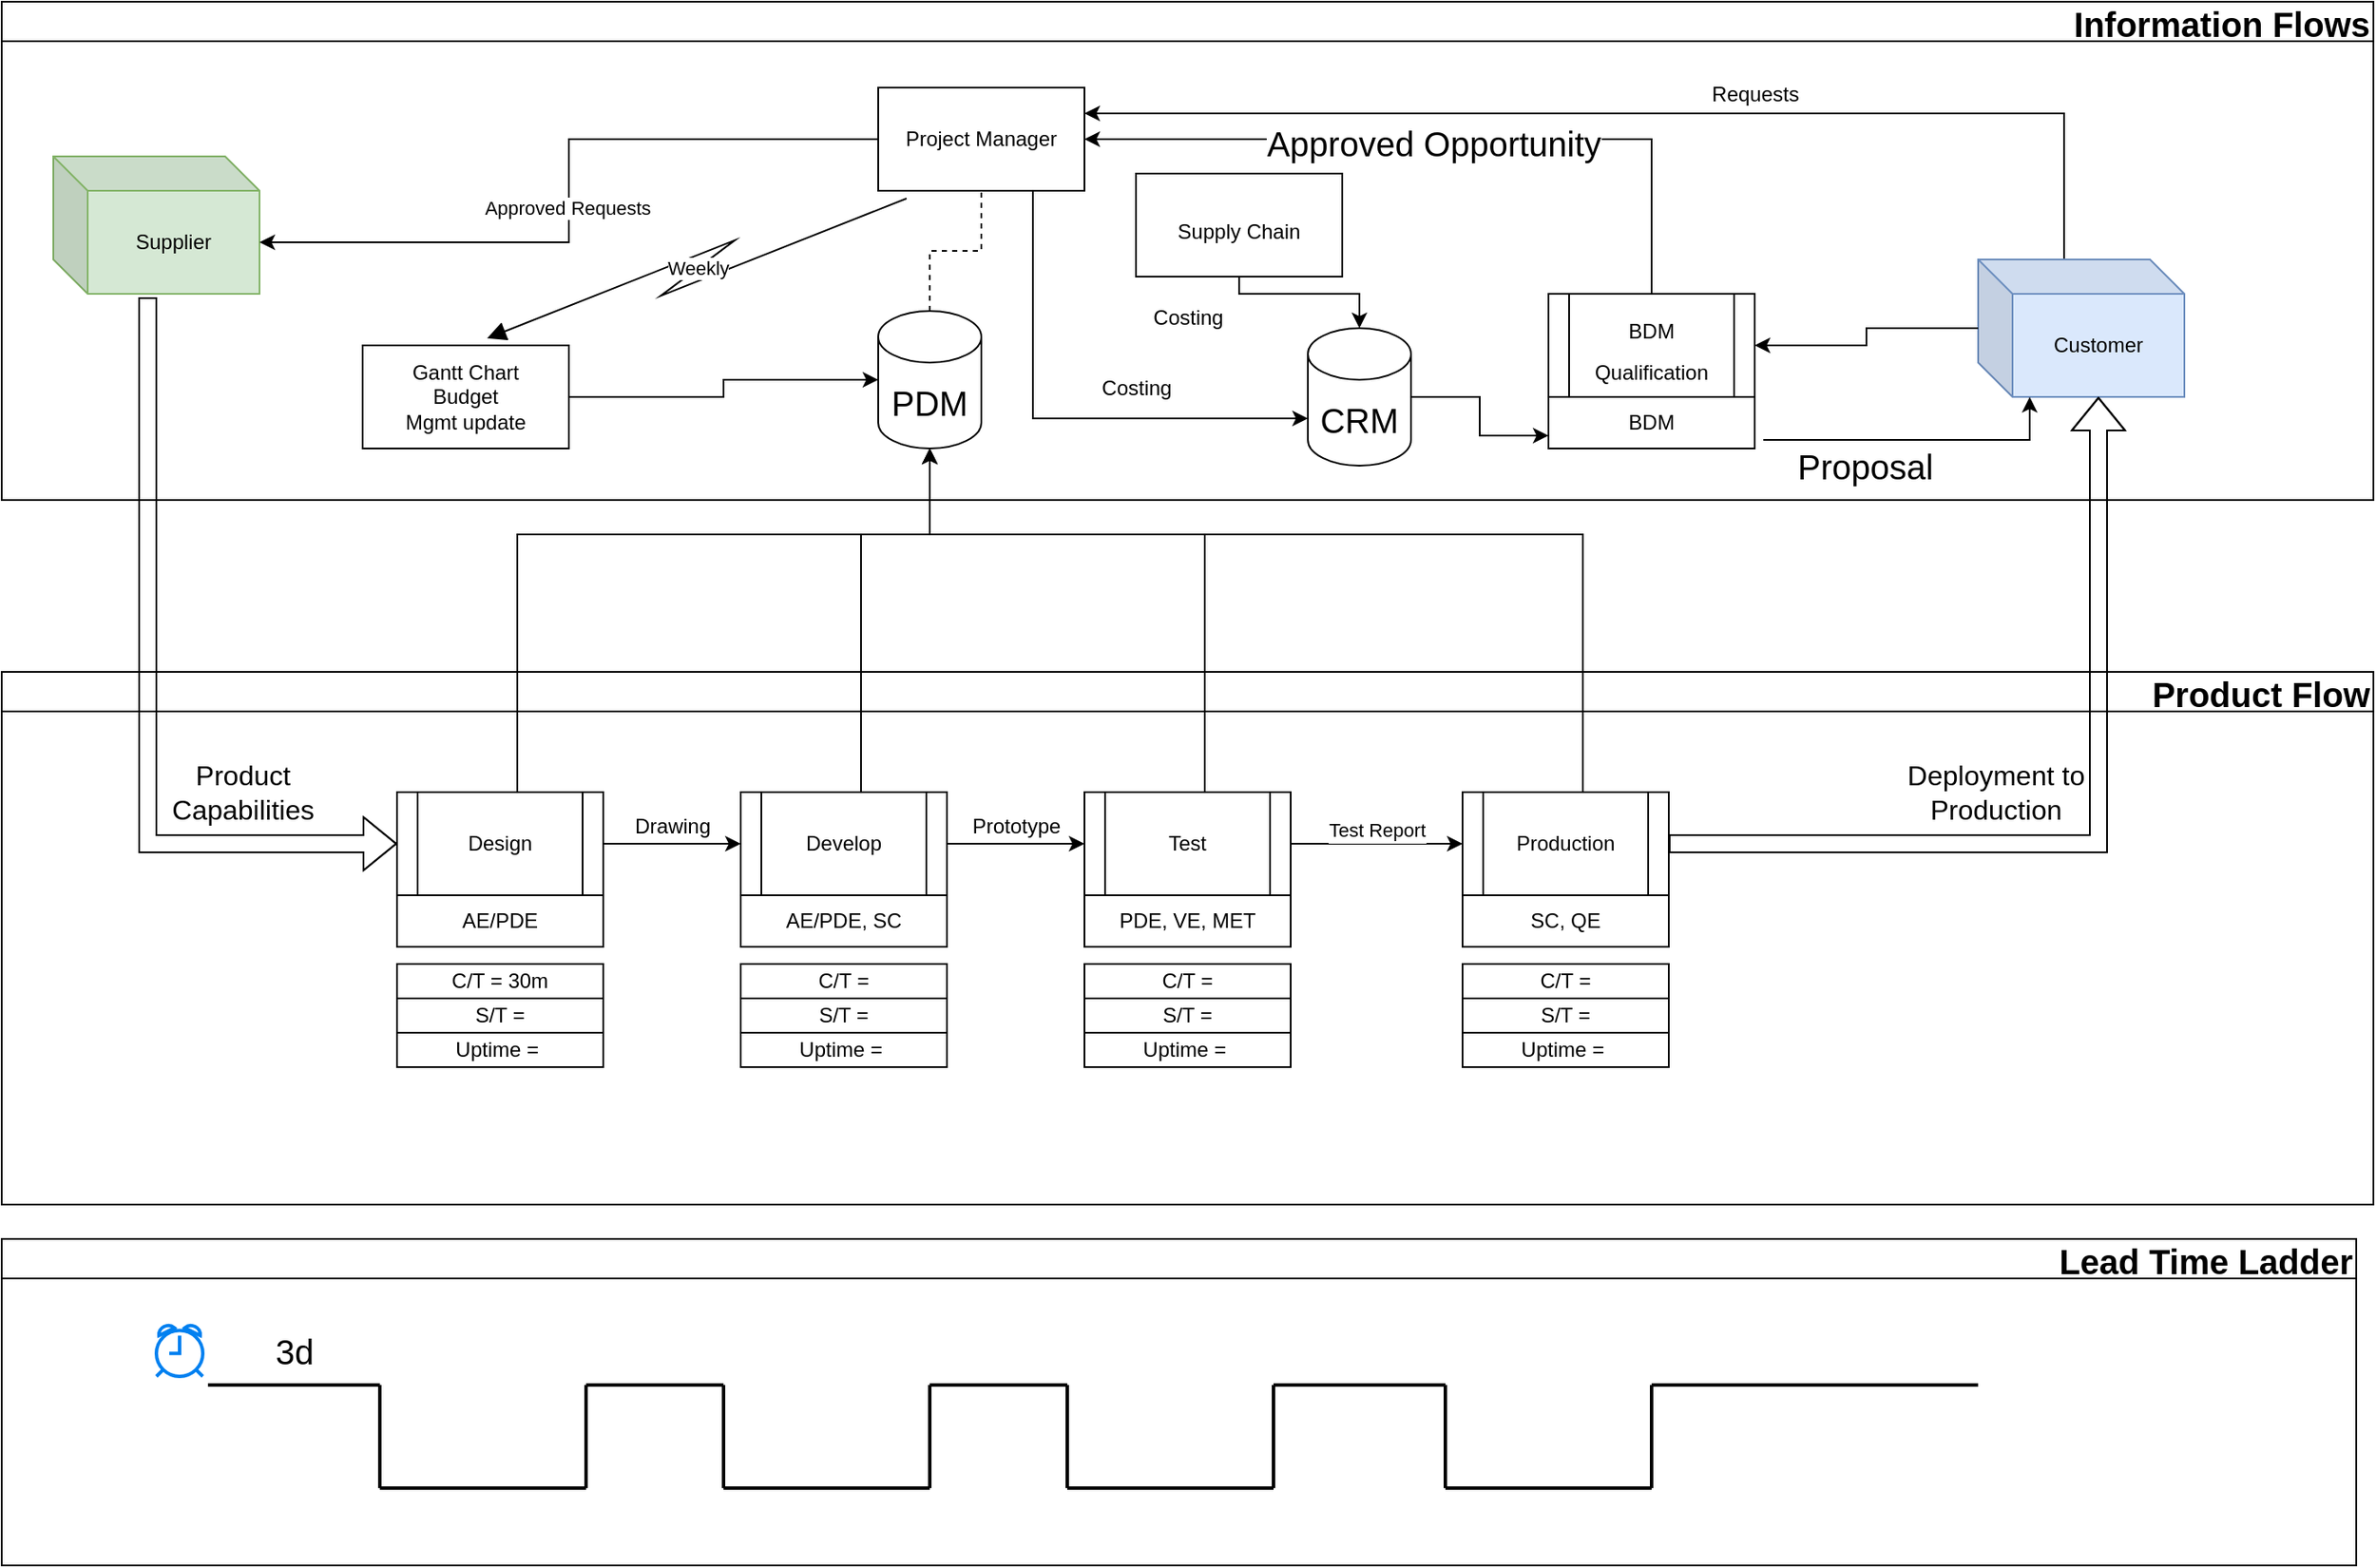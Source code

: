 <mxfile version="14.6.10" type="github">
  <diagram id="kgpKYQtTHZ0yAKxKKP6v" name="Page-1">
    <mxGraphModel dx="2523" dy="934" grid="1" gridSize="10" guides="1" tooltips="1" connect="1" arrows="1" fold="1" page="1" pageScale="1" pageWidth="850" pageHeight="1100" math="0" shadow="0">
      <root>
        <mxCell id="0" />
        <mxCell id="1" parent="0" />
        <mxCell id="0U-KoFeszgr7jK1-Ih7c-1" value="Information Flows" style="swimlane;align=right;fontSize=20;" vertex="1" parent="1">
          <mxGeometry x="-600" y="40" width="1380" height="290" as="geometry">
            <mxRectangle x="-600" y="40" width="140" height="23" as="alternateBounds" />
          </mxGeometry>
        </mxCell>
        <mxCell id="0U-KoFeszgr7jK1-Ih7c-144" style="edgeStyle=orthogonalEdgeStyle;rounded=0;orthogonalLoop=1;jettySize=auto;html=1;entryX=1;entryY=0.25;entryDx=0;entryDy=0;fontSize=20;" edge="1" parent="0U-KoFeszgr7jK1-Ih7c-1" source="0U-KoFeszgr7jK1-Ih7c-6" target="0U-KoFeszgr7jK1-Ih7c-42">
          <mxGeometry relative="1" as="geometry">
            <Array as="points">
              <mxPoint x="1200" y="65" />
            </Array>
          </mxGeometry>
        </mxCell>
        <mxCell id="0U-KoFeszgr7jK1-Ih7c-145" value="&lt;font style=&quot;font-size: 12px&quot;&gt;Requests&lt;/font&gt;" style="edgeLabel;html=1;align=center;verticalAlign=middle;resizable=0;points=[];fontSize=20;" vertex="1" connectable="0" parent="0U-KoFeszgr7jK1-Ih7c-144">
          <mxGeometry x="-0.193" y="-3" relative="1" as="geometry">
            <mxPoint x="-1" y="-12" as="offset" />
          </mxGeometry>
        </mxCell>
        <mxCell id="0U-KoFeszgr7jK1-Ih7c-6" value="Customer" style="shape=cube;whiteSpace=wrap;html=1;boundedLbl=1;backgroundOutline=1;darkOpacity=0.05;darkOpacity2=0.1;fillColor=#dae8fc;strokeColor=#6c8ebf;" vertex="1" parent="0U-KoFeszgr7jK1-Ih7c-1">
          <mxGeometry x="1150" y="150" width="120" height="80" as="geometry" />
        </mxCell>
        <mxCell id="0U-KoFeszgr7jK1-Ih7c-9" value="Supplier" style="shape=cube;whiteSpace=wrap;html=1;boundedLbl=1;backgroundOutline=1;darkOpacity=0.05;darkOpacity2=0.1;fillColor=#d5e8d4;strokeColor=#82b366;" vertex="1" parent="0U-KoFeszgr7jK1-Ih7c-1">
          <mxGeometry x="30" y="90" width="120" height="80" as="geometry" />
        </mxCell>
        <mxCell id="0U-KoFeszgr7jK1-Ih7c-45" style="edgeStyle=orthogonalEdgeStyle;rounded=0;orthogonalLoop=1;jettySize=auto;html=1;entryX=0;entryY=0;entryDx=120;entryDy=50;entryPerimeter=0;" edge="1" parent="0U-KoFeszgr7jK1-Ih7c-1" source="0U-KoFeszgr7jK1-Ih7c-42" target="0U-KoFeszgr7jK1-Ih7c-9">
          <mxGeometry relative="1" as="geometry" />
        </mxCell>
        <mxCell id="0U-KoFeszgr7jK1-Ih7c-46" value="Approved Requests" style="edgeLabel;html=1;align=center;verticalAlign=middle;resizable=0;points=[];" vertex="1" connectable="0" parent="0U-KoFeszgr7jK1-Ih7c-45">
          <mxGeometry x="0.048" y="-1" relative="1" as="geometry">
            <mxPoint as="offset" />
          </mxGeometry>
        </mxCell>
        <mxCell id="0U-KoFeszgr7jK1-Ih7c-149" style="edgeStyle=orthogonalEdgeStyle;rounded=0;orthogonalLoop=1;jettySize=auto;html=1;exitX=0.75;exitY=1;exitDx=0;exitDy=0;entryX=0;entryY=0;entryDx=0;entryDy=52.5;entryPerimeter=0;fontSize=20;" edge="1" parent="0U-KoFeszgr7jK1-Ih7c-1" source="0U-KoFeszgr7jK1-Ih7c-42" target="0U-KoFeszgr7jK1-Ih7c-141">
          <mxGeometry relative="1" as="geometry" />
        </mxCell>
        <mxCell id="0U-KoFeszgr7jK1-Ih7c-150" value="&lt;font style=&quot;font-size: 12px&quot;&gt;Costing&lt;/font&gt;" style="edgeLabel;html=1;align=center;verticalAlign=middle;resizable=0;points=[];fontSize=20;" vertex="1" connectable="0" parent="0U-KoFeszgr7jK1-Ih7c-149">
          <mxGeometry x="0.2" y="2" relative="1" as="geometry">
            <mxPoint x="17" y="-20" as="offset" />
          </mxGeometry>
        </mxCell>
        <mxCell id="0U-KoFeszgr7jK1-Ih7c-42" value="Project Manager" style="rounded=0;whiteSpace=wrap;html=1;" vertex="1" parent="0U-KoFeszgr7jK1-Ih7c-1">
          <mxGeometry x="510" y="50" width="120" height="60" as="geometry" />
        </mxCell>
        <mxCell id="0U-KoFeszgr7jK1-Ih7c-130" style="edgeStyle=orthogonalEdgeStyle;rounded=0;orthogonalLoop=1;jettySize=auto;html=1;fontSize=20;" edge="1" parent="0U-KoFeszgr7jK1-Ih7c-1" source="0U-KoFeszgr7jK1-Ih7c-48" target="0U-KoFeszgr7jK1-Ih7c-129">
          <mxGeometry relative="1" as="geometry" />
        </mxCell>
        <mxCell id="0U-KoFeszgr7jK1-Ih7c-48" value="Gantt Chart&lt;br&gt;Budget&lt;br&gt;Mgmt update" style="rounded=0;whiteSpace=wrap;html=1;" vertex="1" parent="0U-KoFeszgr7jK1-Ih7c-1">
          <mxGeometry x="210" y="200" width="120" height="60" as="geometry" />
        </mxCell>
        <mxCell id="0U-KoFeszgr7jK1-Ih7c-62" value="Weekly" style="shape=mxgraph.lean_mapping.electronic_info_flow_edge;html=1;rounded=0;edgeStyle=orthogonalEdgeStyle;exitX=0.25;exitY=1;exitDx=0;exitDy=0;" edge="1" parent="0U-KoFeszgr7jK1-Ih7c-1" source="0U-KoFeszgr7jK1-Ih7c-42" target="0U-KoFeszgr7jK1-Ih7c-48">
          <mxGeometry width="100" height="100" relative="1" as="geometry">
            <mxPoint x="670" y="370" as="sourcePoint" />
            <mxPoint x="770" y="270" as="targetPoint" />
          </mxGeometry>
        </mxCell>
        <mxCell id="0U-KoFeszgr7jK1-Ih7c-65" value="" style="endArrow=none;dashed=1;html=1;rounded=0;edgeStyle=orthogonalEdgeStyle;entryX=0.5;entryY=1;entryDx=0;entryDy=0;exitX=0.5;exitY=0;exitDx=0;exitDy=0;exitPerimeter=0;" edge="1" parent="0U-KoFeszgr7jK1-Ih7c-1" source="0U-KoFeszgr7jK1-Ih7c-129" target="0U-KoFeszgr7jK1-Ih7c-42">
          <mxGeometry width="50" height="50" relative="1" as="geometry">
            <mxPoint x="570" y="200" as="sourcePoint" />
            <mxPoint x="740" y="290" as="targetPoint" />
          </mxGeometry>
        </mxCell>
        <mxCell id="0U-KoFeszgr7jK1-Ih7c-129" value="PDM" style="shape=cylinder3;whiteSpace=wrap;html=1;boundedLbl=1;backgroundOutline=1;size=15;fontSize=20;align=center;" vertex="1" parent="0U-KoFeszgr7jK1-Ih7c-1">
          <mxGeometry x="510" y="180" width="60" height="80" as="geometry" />
        </mxCell>
        <mxCell id="0U-KoFeszgr7jK1-Ih7c-142" style="edgeStyle=orthogonalEdgeStyle;rounded=0;orthogonalLoop=1;jettySize=auto;html=1;exitX=0.5;exitY=0;exitDx=0;exitDy=0;entryX=1;entryY=0.5;entryDx=0;entryDy=0;fontSize=20;" edge="1" parent="0U-KoFeszgr7jK1-Ih7c-1" source="0U-KoFeszgr7jK1-Ih7c-134" target="0U-KoFeszgr7jK1-Ih7c-42">
          <mxGeometry relative="1" as="geometry" />
        </mxCell>
        <mxCell id="0U-KoFeszgr7jK1-Ih7c-143" value="Approved Opportunity" style="edgeLabel;html=1;align=center;verticalAlign=middle;resizable=0;points=[];fontSize=20;" vertex="1" connectable="0" parent="0U-KoFeszgr7jK1-Ih7c-142">
          <mxGeometry x="0.033" y="2" relative="1" as="geometry">
            <mxPoint as="offset" />
          </mxGeometry>
        </mxCell>
        <mxCell id="0U-KoFeszgr7jK1-Ih7c-134" value="&lt;font style=&quot;font-size: 12px&quot;&gt;BDM Qualification&lt;/font&gt;" style="shape=process;whiteSpace=wrap;html=1;backgroundOutline=1;fontSize=20;align=center;" vertex="1" parent="0U-KoFeszgr7jK1-Ih7c-1">
          <mxGeometry x="900" y="170" width="120" height="60" as="geometry" />
        </mxCell>
        <mxCell id="0U-KoFeszgr7jK1-Ih7c-132" style="edgeStyle=orthogonalEdgeStyle;rounded=0;orthogonalLoop=1;jettySize=auto;html=1;fontSize=20;entryX=1;entryY=0.5;entryDx=0;entryDy=0;" edge="1" parent="0U-KoFeszgr7jK1-Ih7c-1" source="0U-KoFeszgr7jK1-Ih7c-6" target="0U-KoFeszgr7jK1-Ih7c-134">
          <mxGeometry relative="1" as="geometry">
            <mxPoint x="960" y="190" as="targetPoint" />
          </mxGeometry>
        </mxCell>
        <mxCell id="0U-KoFeszgr7jK1-Ih7c-135" value="BDM" style="rounded=0;whiteSpace=wrap;html=1;" vertex="1" parent="0U-KoFeszgr7jK1-Ih7c-1">
          <mxGeometry x="900" y="230" width="120" height="30" as="geometry" />
        </mxCell>
        <mxCell id="0U-KoFeszgr7jK1-Ih7c-151" style="edgeStyle=orthogonalEdgeStyle;rounded=0;orthogonalLoop=1;jettySize=auto;html=1;exitX=1;exitY=0.5;exitDx=0;exitDy=0;exitPerimeter=0;entryX=0;entryY=0.75;entryDx=0;entryDy=0;fontSize=20;" edge="1" parent="0U-KoFeszgr7jK1-Ih7c-1" source="0U-KoFeszgr7jK1-Ih7c-141" target="0U-KoFeszgr7jK1-Ih7c-135">
          <mxGeometry relative="1" as="geometry" />
        </mxCell>
        <mxCell id="0U-KoFeszgr7jK1-Ih7c-141" value="CRM" style="shape=cylinder3;whiteSpace=wrap;html=1;boundedLbl=1;backgroundOutline=1;size=15;fontSize=20;align=center;" vertex="1" parent="0U-KoFeszgr7jK1-Ih7c-1">
          <mxGeometry x="760" y="190" width="60" height="80" as="geometry" />
        </mxCell>
        <mxCell id="0U-KoFeszgr7jK1-Ih7c-147" style="edgeStyle=orthogonalEdgeStyle;rounded=0;orthogonalLoop=1;jettySize=auto;html=1;fontSize=20;" edge="1" parent="0U-KoFeszgr7jK1-Ih7c-1" source="0U-KoFeszgr7jK1-Ih7c-146" target="0U-KoFeszgr7jK1-Ih7c-141">
          <mxGeometry relative="1" as="geometry">
            <Array as="points">
              <mxPoint x="720" y="170" />
              <mxPoint x="790" y="170" />
            </Array>
          </mxGeometry>
        </mxCell>
        <mxCell id="0U-KoFeszgr7jK1-Ih7c-148" value="&lt;font style=&quot;font-size: 12px&quot;&gt;Costing&lt;/font&gt;" style="edgeLabel;html=1;align=center;verticalAlign=middle;resizable=0;points=[];fontSize=20;" vertex="1" connectable="0" parent="0U-KoFeszgr7jK1-Ih7c-147">
          <mxGeometry x="-0.36" y="-4" relative="1" as="geometry">
            <mxPoint x="-52" y="6" as="offset" />
          </mxGeometry>
        </mxCell>
        <mxCell id="0U-KoFeszgr7jK1-Ih7c-146" value="&lt;font style=&quot;font-size: 12px&quot;&gt;Supply Chain&lt;/font&gt;" style="rounded=0;whiteSpace=wrap;html=1;fontSize=20;align=center;" vertex="1" parent="0U-KoFeszgr7jK1-Ih7c-1">
          <mxGeometry x="660" y="100" width="120" height="60" as="geometry" />
        </mxCell>
        <mxCell id="0U-KoFeszgr7jK1-Ih7c-152" style="edgeStyle=orthogonalEdgeStyle;rounded=0;orthogonalLoop=1;jettySize=auto;html=1;fontSize=20;" edge="1" parent="0U-KoFeszgr7jK1-Ih7c-1" target="0U-KoFeszgr7jK1-Ih7c-6">
          <mxGeometry relative="1" as="geometry">
            <mxPoint x="1025" y="255" as="sourcePoint" />
            <mxPoint x="1095" y="230" as="targetPoint" />
            <Array as="points">
              <mxPoint x="1180" y="255" />
            </Array>
          </mxGeometry>
        </mxCell>
        <mxCell id="0U-KoFeszgr7jK1-Ih7c-153" value="Proposal" style="edgeLabel;html=1;align=center;verticalAlign=middle;resizable=0;points=[];fontSize=20;" vertex="1" connectable="0" parent="0U-KoFeszgr7jK1-Ih7c-152">
          <mxGeometry x="-0.347" y="-1" relative="1" as="geometry">
            <mxPoint y="14" as="offset" />
          </mxGeometry>
        </mxCell>
        <mxCell id="0U-KoFeszgr7jK1-Ih7c-35" value="Product Flow" style="swimlane;align=right;fontSize=20;" vertex="1" parent="1">
          <mxGeometry x="-600" y="430" width="1380" height="310" as="geometry" />
        </mxCell>
        <mxCell id="0U-KoFeszgr7jK1-Ih7c-84" style="edgeStyle=orthogonalEdgeStyle;rounded=0;orthogonalLoop=1;jettySize=auto;html=1;entryX=0;entryY=0.5;entryDx=0;entryDy=0;fontSize=12;" edge="1" parent="0U-KoFeszgr7jK1-Ih7c-35" source="0U-KoFeszgr7jK1-Ih7c-49" target="0U-KoFeszgr7jK1-Ih7c-50">
          <mxGeometry relative="1" as="geometry" />
        </mxCell>
        <mxCell id="0U-KoFeszgr7jK1-Ih7c-85" value="Drawing" style="edgeLabel;html=1;align=center;verticalAlign=middle;resizable=0;points=[];fontSize=12;" vertex="1" connectable="0" parent="0U-KoFeszgr7jK1-Ih7c-84">
          <mxGeometry x="-0.232" y="-2" relative="1" as="geometry">
            <mxPoint x="9" y="-12" as="offset" />
          </mxGeometry>
        </mxCell>
        <mxCell id="0U-KoFeszgr7jK1-Ih7c-49" value="Design" style="shape=process;whiteSpace=wrap;html=1;backgroundOutline=1;" vertex="1" parent="0U-KoFeszgr7jK1-Ih7c-35">
          <mxGeometry x="230" y="70" width="120" height="60" as="geometry" />
        </mxCell>
        <mxCell id="0U-KoFeszgr7jK1-Ih7c-82" style="edgeStyle=orthogonalEdgeStyle;rounded=0;orthogonalLoop=1;jettySize=auto;html=1;entryX=0;entryY=0.5;entryDx=0;entryDy=0;fontSize=16;" edge="1" parent="0U-KoFeszgr7jK1-Ih7c-35" source="0U-KoFeszgr7jK1-Ih7c-50" target="0U-KoFeszgr7jK1-Ih7c-51">
          <mxGeometry relative="1" as="geometry" />
        </mxCell>
        <mxCell id="0U-KoFeszgr7jK1-Ih7c-83" value="Prototype" style="edgeLabel;html=1;align=center;verticalAlign=middle;resizable=0;points=[];fontSize=12;" vertex="1" connectable="0" parent="0U-KoFeszgr7jK1-Ih7c-82">
          <mxGeometry x="-0.289" y="1" relative="1" as="geometry">
            <mxPoint x="11" y="-9" as="offset" />
          </mxGeometry>
        </mxCell>
        <mxCell id="0U-KoFeszgr7jK1-Ih7c-50" value="Develop" style="shape=process;whiteSpace=wrap;html=1;backgroundOutline=1;" vertex="1" parent="0U-KoFeszgr7jK1-Ih7c-35">
          <mxGeometry x="430" y="70" width="120" height="60" as="geometry" />
        </mxCell>
        <mxCell id="0U-KoFeszgr7jK1-Ih7c-79" style="edgeStyle=orthogonalEdgeStyle;rounded=0;orthogonalLoop=1;jettySize=auto;html=1;entryX=0;entryY=0.5;entryDx=0;entryDy=0;fontSize=16;" edge="1" parent="0U-KoFeszgr7jK1-Ih7c-35" source="0U-KoFeszgr7jK1-Ih7c-51" target="0U-KoFeszgr7jK1-Ih7c-52">
          <mxGeometry relative="1" as="geometry" />
        </mxCell>
        <mxCell id="0U-KoFeszgr7jK1-Ih7c-81" value="&lt;font style=&quot;font-size: 11px&quot;&gt;Test Report&lt;/font&gt;" style="edgeLabel;html=1;align=center;verticalAlign=middle;resizable=0;points=[];fontSize=16;" vertex="1" connectable="0" parent="0U-KoFeszgr7jK1-Ih7c-79">
          <mxGeometry x="-0.22" y="2" relative="1" as="geometry">
            <mxPoint x="11" y="-8" as="offset" />
          </mxGeometry>
        </mxCell>
        <mxCell id="0U-KoFeszgr7jK1-Ih7c-51" value="Test" style="shape=process;whiteSpace=wrap;html=1;backgroundOutline=1;" vertex="1" parent="0U-KoFeszgr7jK1-Ih7c-35">
          <mxGeometry x="630" y="70" width="120" height="60" as="geometry" />
        </mxCell>
        <mxCell id="0U-KoFeszgr7jK1-Ih7c-52" value="Production" style="shape=process;whiteSpace=wrap;html=1;backgroundOutline=1;" vertex="1" parent="0U-KoFeszgr7jK1-Ih7c-35">
          <mxGeometry x="850" y="70" width="120" height="60" as="geometry" />
        </mxCell>
        <mxCell id="0U-KoFeszgr7jK1-Ih7c-70" value="AE/PDE" style="rounded=0;whiteSpace=wrap;html=1;" vertex="1" parent="0U-KoFeszgr7jK1-Ih7c-35">
          <mxGeometry x="230" y="130" width="120" height="30" as="geometry" />
        </mxCell>
        <mxCell id="0U-KoFeszgr7jK1-Ih7c-71" value="AE/PDE, SC" style="rounded=0;whiteSpace=wrap;html=1;" vertex="1" parent="0U-KoFeszgr7jK1-Ih7c-35">
          <mxGeometry x="430" y="130" width="120" height="30" as="geometry" />
        </mxCell>
        <mxCell id="0U-KoFeszgr7jK1-Ih7c-72" value="PDE, VE, MET" style="rounded=0;whiteSpace=wrap;html=1;" vertex="1" parent="0U-KoFeszgr7jK1-Ih7c-35">
          <mxGeometry x="630" y="130" width="120" height="30" as="geometry" />
        </mxCell>
        <mxCell id="0U-KoFeszgr7jK1-Ih7c-73" value="SC, QE" style="rounded=0;whiteSpace=wrap;html=1;" vertex="1" parent="0U-KoFeszgr7jK1-Ih7c-35">
          <mxGeometry x="850" y="130" width="120" height="30" as="geometry" />
        </mxCell>
        <mxCell id="0U-KoFeszgr7jK1-Ih7c-117" value="C/T = 30m" style="rounded=0;whiteSpace=wrap;html=1;" vertex="1" parent="0U-KoFeszgr7jK1-Ih7c-35">
          <mxGeometry x="230" y="170" width="120" height="20" as="geometry" />
        </mxCell>
        <mxCell id="0U-KoFeszgr7jK1-Ih7c-118" value="S/T =" style="rounded=0;whiteSpace=wrap;html=1;" vertex="1" parent="0U-KoFeszgr7jK1-Ih7c-35">
          <mxGeometry x="230" y="190" width="120" height="20" as="geometry" />
        </mxCell>
        <mxCell id="0U-KoFeszgr7jK1-Ih7c-119" value="Uptime =&amp;nbsp;" style="rounded=0;whiteSpace=wrap;html=1;" vertex="1" parent="0U-KoFeszgr7jK1-Ih7c-35">
          <mxGeometry x="230" y="210" width="120" height="20" as="geometry" />
        </mxCell>
        <mxCell id="0U-KoFeszgr7jK1-Ih7c-120" value="C/T =" style="rounded=0;whiteSpace=wrap;html=1;" vertex="1" parent="0U-KoFeszgr7jK1-Ih7c-35">
          <mxGeometry x="430" y="170" width="120" height="20" as="geometry" />
        </mxCell>
        <mxCell id="0U-KoFeszgr7jK1-Ih7c-121" value="S/T =" style="rounded=0;whiteSpace=wrap;html=1;" vertex="1" parent="0U-KoFeszgr7jK1-Ih7c-35">
          <mxGeometry x="430" y="190" width="120" height="20" as="geometry" />
        </mxCell>
        <mxCell id="0U-KoFeszgr7jK1-Ih7c-122" value="Uptime =&amp;nbsp;" style="rounded=0;whiteSpace=wrap;html=1;" vertex="1" parent="0U-KoFeszgr7jK1-Ih7c-35">
          <mxGeometry x="430" y="210" width="120" height="20" as="geometry" />
        </mxCell>
        <mxCell id="0U-KoFeszgr7jK1-Ih7c-123" value="C/T =" style="rounded=0;whiteSpace=wrap;html=1;" vertex="1" parent="0U-KoFeszgr7jK1-Ih7c-35">
          <mxGeometry x="630" y="170" width="120" height="20" as="geometry" />
        </mxCell>
        <mxCell id="0U-KoFeszgr7jK1-Ih7c-124" value="S/T =" style="rounded=0;whiteSpace=wrap;html=1;" vertex="1" parent="0U-KoFeszgr7jK1-Ih7c-35">
          <mxGeometry x="630" y="190" width="120" height="20" as="geometry" />
        </mxCell>
        <mxCell id="0U-KoFeszgr7jK1-Ih7c-125" value="Uptime =&amp;nbsp;" style="rounded=0;whiteSpace=wrap;html=1;" vertex="1" parent="0U-KoFeszgr7jK1-Ih7c-35">
          <mxGeometry x="630" y="210" width="120" height="20" as="geometry" />
        </mxCell>
        <mxCell id="0U-KoFeszgr7jK1-Ih7c-126" value="C/T =" style="rounded=0;whiteSpace=wrap;html=1;" vertex="1" parent="0U-KoFeszgr7jK1-Ih7c-35">
          <mxGeometry x="850" y="170" width="120" height="20" as="geometry" />
        </mxCell>
        <mxCell id="0U-KoFeszgr7jK1-Ih7c-127" value="S/T =" style="rounded=0;whiteSpace=wrap;html=1;" vertex="1" parent="0U-KoFeszgr7jK1-Ih7c-35">
          <mxGeometry x="850" y="190" width="120" height="20" as="geometry" />
        </mxCell>
        <mxCell id="0U-KoFeszgr7jK1-Ih7c-128" value="Uptime =&amp;nbsp;" style="rounded=0;whiteSpace=wrap;html=1;" vertex="1" parent="0U-KoFeszgr7jK1-Ih7c-35">
          <mxGeometry x="850" y="210" width="120" height="20" as="geometry" />
        </mxCell>
        <mxCell id="0U-KoFeszgr7jK1-Ih7c-41" value="Lead Time Ladder" style="swimlane;align=right;fontSize=20;" vertex="1" parent="1">
          <mxGeometry x="-600" y="760" width="1370" height="190" as="geometry" />
        </mxCell>
        <mxCell id="0U-KoFeszgr7jK1-Ih7c-96" value="" style="html=1;verticalLabelPosition=bottom;align=center;labelBackgroundColor=#ffffff;verticalAlign=top;strokeWidth=2;strokeColor=#0080F0;shadow=0;dashed=0;shape=mxgraph.ios7.icons.alarm_clock;fontSize=20;" vertex="1" parent="0U-KoFeszgr7jK1-Ih7c-41">
          <mxGeometry x="90" y="50" width="27" height="30" as="geometry" />
        </mxCell>
        <mxCell id="0U-KoFeszgr7jK1-Ih7c-98" value="" style="line;strokeWidth=2;html=1;fontSize=20;align=right;" vertex="1" parent="0U-KoFeszgr7jK1-Ih7c-41">
          <mxGeometry x="120" y="80" width="100" height="10" as="geometry" />
        </mxCell>
        <mxCell id="0U-KoFeszgr7jK1-Ih7c-99" value="3d" style="text;html=1;align=center;verticalAlign=middle;resizable=0;points=[];autosize=1;strokeColor=none;fontSize=20;" vertex="1" parent="0U-KoFeszgr7jK1-Ih7c-41">
          <mxGeometry x="150" y="50" width="40" height="30" as="geometry" />
        </mxCell>
        <mxCell id="0U-KoFeszgr7jK1-Ih7c-100" value="" style="line;strokeWidth=2;html=1;fontSize=20;align=right;rotation=90;" vertex="1" parent="0U-KoFeszgr7jK1-Ih7c-41">
          <mxGeometry x="190" y="110" width="60" height="10" as="geometry" />
        </mxCell>
        <mxCell id="0U-KoFeszgr7jK1-Ih7c-101" value="" style="line;strokeWidth=2;html=1;fontSize=20;align=right;" vertex="1" parent="0U-KoFeszgr7jK1-Ih7c-41">
          <mxGeometry x="220" y="140" width="120" height="10" as="geometry" />
        </mxCell>
        <mxCell id="0U-KoFeszgr7jK1-Ih7c-102" value="" style="line;strokeWidth=2;html=1;fontSize=20;align=right;rotation=90;" vertex="1" parent="0U-KoFeszgr7jK1-Ih7c-41">
          <mxGeometry x="310" y="110" width="60" height="10" as="geometry" />
        </mxCell>
        <mxCell id="0U-KoFeszgr7jK1-Ih7c-103" value="" style="line;strokeWidth=2;html=1;fontSize=20;align=right;" vertex="1" parent="0U-KoFeszgr7jK1-Ih7c-41">
          <mxGeometry x="340" y="80" width="80" height="10" as="geometry" />
        </mxCell>
        <mxCell id="0U-KoFeszgr7jK1-Ih7c-104" value="" style="line;strokeWidth=2;html=1;fontSize=20;align=right;rotation=90;" vertex="1" parent="0U-KoFeszgr7jK1-Ih7c-41">
          <mxGeometry x="390" y="110" width="60" height="10" as="geometry" />
        </mxCell>
        <mxCell id="0U-KoFeszgr7jK1-Ih7c-105" value="" style="line;strokeWidth=2;html=1;fontSize=20;align=right;" vertex="1" parent="0U-KoFeszgr7jK1-Ih7c-41">
          <mxGeometry x="420" y="140" width="120" height="10" as="geometry" />
        </mxCell>
        <mxCell id="0U-KoFeszgr7jK1-Ih7c-106" value="" style="line;strokeWidth=2;html=1;fontSize=20;align=right;rotation=90;" vertex="1" parent="0U-KoFeszgr7jK1-Ih7c-41">
          <mxGeometry x="510" y="110" width="60" height="10" as="geometry" />
        </mxCell>
        <mxCell id="0U-KoFeszgr7jK1-Ih7c-107" value="" style="line;strokeWidth=2;html=1;fontSize=20;align=right;" vertex="1" parent="0U-KoFeszgr7jK1-Ih7c-41">
          <mxGeometry x="540" y="80" width="80" height="10" as="geometry" />
        </mxCell>
        <mxCell id="0U-KoFeszgr7jK1-Ih7c-109" value="" style="line;strokeWidth=2;html=1;fontSize=20;align=right;rotation=90;" vertex="1" parent="0U-KoFeszgr7jK1-Ih7c-41">
          <mxGeometry x="590" y="110" width="60" height="10" as="geometry" />
        </mxCell>
        <mxCell id="0U-KoFeszgr7jK1-Ih7c-110" value="" style="line;strokeWidth=2;html=1;fontSize=20;align=right;" vertex="1" parent="0U-KoFeszgr7jK1-Ih7c-41">
          <mxGeometry x="620" y="140" width="120" height="10" as="geometry" />
        </mxCell>
        <mxCell id="0U-KoFeszgr7jK1-Ih7c-111" value="" style="line;strokeWidth=2;html=1;fontSize=20;align=right;rotation=90;" vertex="1" parent="0U-KoFeszgr7jK1-Ih7c-41">
          <mxGeometry x="710" y="110" width="60" height="10" as="geometry" />
        </mxCell>
        <mxCell id="0U-KoFeszgr7jK1-Ih7c-112" value="" style="line;strokeWidth=2;html=1;fontSize=20;align=right;" vertex="1" parent="0U-KoFeszgr7jK1-Ih7c-41">
          <mxGeometry x="740" y="80" width="100" height="10" as="geometry" />
        </mxCell>
        <mxCell id="0U-KoFeszgr7jK1-Ih7c-113" value="" style="line;strokeWidth=2;html=1;fontSize=20;align=right;rotation=90;" vertex="1" parent="0U-KoFeszgr7jK1-Ih7c-41">
          <mxGeometry x="810" y="110" width="60" height="10" as="geometry" />
        </mxCell>
        <mxCell id="0U-KoFeszgr7jK1-Ih7c-114" value="" style="line;strokeWidth=2;html=1;fontSize=20;align=right;" vertex="1" parent="0U-KoFeszgr7jK1-Ih7c-41">
          <mxGeometry x="840" y="140" width="120" height="10" as="geometry" />
        </mxCell>
        <mxCell id="0U-KoFeszgr7jK1-Ih7c-115" value="" style="line;strokeWidth=2;html=1;fontSize=20;align=right;rotation=90;" vertex="1" parent="0U-KoFeszgr7jK1-Ih7c-41">
          <mxGeometry x="930" y="110" width="60" height="10" as="geometry" />
        </mxCell>
        <mxCell id="0U-KoFeszgr7jK1-Ih7c-116" value="" style="line;strokeWidth=2;html=1;fontSize=20;align=right;" vertex="1" parent="0U-KoFeszgr7jK1-Ih7c-41">
          <mxGeometry x="960" y="80" width="190" height="10" as="geometry" />
        </mxCell>
        <mxCell id="0U-KoFeszgr7jK1-Ih7c-66" value="" style="shape=flexArrow;endArrow=classic;html=1;rounded=0;edgeStyle=orthogonalEdgeStyle;entryX=0;entryY=0;entryDx=70;entryDy=80;entryPerimeter=0;exitX=1;exitY=0.5;exitDx=0;exitDy=0;" edge="1" parent="1" source="0U-KoFeszgr7jK1-Ih7c-52" target="0U-KoFeszgr7jK1-Ih7c-6">
          <mxGeometry width="50" height="50" relative="1" as="geometry">
            <mxPoint x="90" y="380" as="sourcePoint" />
            <mxPoint x="140" y="330" as="targetPoint" />
          </mxGeometry>
        </mxCell>
        <mxCell id="0U-KoFeszgr7jK1-Ih7c-67" value="Deployment to&lt;br&gt;Production" style="edgeLabel;html=1;align=center;verticalAlign=middle;resizable=0;points=[];fontSize=16;" vertex="1" connectable="0" parent="0U-KoFeszgr7jK1-Ih7c-66">
          <mxGeometry x="-0.506" relative="1" as="geometry">
            <mxPoint x="64" y="-30" as="offset" />
          </mxGeometry>
        </mxCell>
        <mxCell id="0U-KoFeszgr7jK1-Ih7c-68" value="" style="shape=flexArrow;endArrow=classic;html=1;rounded=0;edgeStyle=orthogonalEdgeStyle;exitX=0.458;exitY=1.025;exitDx=0;exitDy=0;exitPerimeter=0;entryX=0;entryY=0.5;entryDx=0;entryDy=0;" edge="1" parent="1" source="0U-KoFeszgr7jK1-Ih7c-9" target="0U-KoFeszgr7jK1-Ih7c-49">
          <mxGeometry width="50" height="50" relative="1" as="geometry">
            <mxPoint x="90" y="380" as="sourcePoint" />
            <mxPoint x="140" y="330" as="targetPoint" />
            <Array as="points">
              <mxPoint x="-515" y="530" />
            </Array>
          </mxGeometry>
        </mxCell>
        <mxCell id="0U-KoFeszgr7jK1-Ih7c-69" value="Product&lt;br&gt;Capabilities" style="edgeLabel;html=1;align=center;verticalAlign=middle;resizable=0;points=[];fontSize=16;" vertex="1" connectable="0" parent="0U-KoFeszgr7jK1-Ih7c-68">
          <mxGeometry x="0.438" relative="1" as="geometry">
            <mxPoint x="40" y="-30" as="offset" />
          </mxGeometry>
        </mxCell>
        <mxCell id="0U-KoFeszgr7jK1-Ih7c-92" style="edgeStyle=orthogonalEdgeStyle;rounded=0;orthogonalLoop=1;jettySize=auto;html=1;fontSize=12;entryX=0.5;entryY=1;entryDx=0;entryDy=0;" edge="1" parent="1" source="0U-KoFeszgr7jK1-Ih7c-49">
          <mxGeometry relative="1" as="geometry">
            <mxPoint x="-60" y="300" as="targetPoint" />
            <Array as="points">
              <mxPoint x="-300" y="350" />
              <mxPoint x="-60" y="350" />
            </Array>
          </mxGeometry>
        </mxCell>
        <mxCell id="0U-KoFeszgr7jK1-Ih7c-93" style="edgeStyle=orthogonalEdgeStyle;rounded=0;orthogonalLoop=1;jettySize=auto;html=1;fontSize=12;" edge="1" parent="1" source="0U-KoFeszgr7jK1-Ih7c-50">
          <mxGeometry relative="1" as="geometry">
            <mxPoint x="-60" y="300" as="targetPoint" />
            <Array as="points">
              <mxPoint x="-100" y="350" />
              <mxPoint x="-60" y="350" />
            </Array>
          </mxGeometry>
        </mxCell>
        <mxCell id="0U-KoFeszgr7jK1-Ih7c-94" style="edgeStyle=orthogonalEdgeStyle;rounded=0;orthogonalLoop=1;jettySize=auto;html=1;entryX=0.5;entryY=1;entryDx=0;entryDy=0;fontSize=12;" edge="1" parent="1" source="0U-KoFeszgr7jK1-Ih7c-51">
          <mxGeometry relative="1" as="geometry">
            <mxPoint x="-60" y="300" as="targetPoint" />
            <Array as="points">
              <mxPoint x="100" y="350" />
              <mxPoint x="-60" y="350" />
            </Array>
          </mxGeometry>
        </mxCell>
        <mxCell id="0U-KoFeszgr7jK1-Ih7c-95" style="edgeStyle=orthogonalEdgeStyle;rounded=0;orthogonalLoop=1;jettySize=auto;html=1;fontSize=12;" edge="1" parent="1" source="0U-KoFeszgr7jK1-Ih7c-52">
          <mxGeometry relative="1" as="geometry">
            <mxPoint x="-60" y="300" as="targetPoint" />
            <Array as="points">
              <mxPoint x="320" y="350" />
              <mxPoint x="-60" y="350" />
            </Array>
          </mxGeometry>
        </mxCell>
      </root>
    </mxGraphModel>
  </diagram>
</mxfile>
